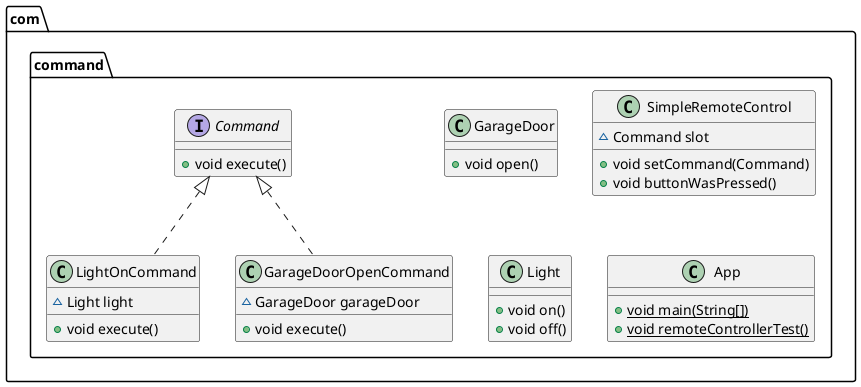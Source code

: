 @startuml
interface com.command.Command {
+ void execute()
}
class com.command.GarageDoor {
+ void open()
}
class com.command.SimpleRemoteControl {
~ Command slot
+ void setCommand(Command)
+ void buttonWasPressed()
}
class com.command.LightOnCommand {
~ Light light
+ void execute()
}
class com.command.GarageDoorOpenCommand {
~ GarageDoor garageDoor
+ void execute()
}
class com.command.Light {
+ void on()
+ void off()
}
class com.command.App {
+ {static} void main(String[])
+ {static} void remoteControllerTest()
}


com.command.Command <|.. com.command.LightOnCommand
com.command.Command <|.. com.command.GarageDoorOpenCommand
@enduml